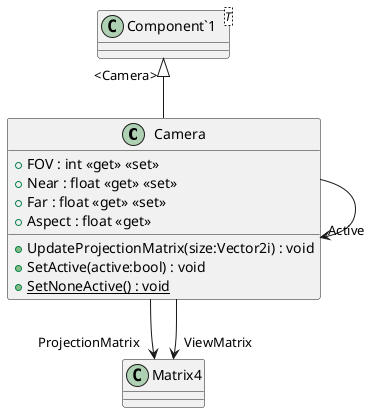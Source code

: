 @startuml
class Camera {
    + FOV : int <<get>> <<set>>
    + Near : float <<get>> <<set>>
    + Far : float <<get>> <<set>>
    + Aspect : float <<get>>
    + UpdateProjectionMatrix(size:Vector2i) : void
    + SetActive(active:bool) : void
    + {static} SetNoneActive() : void
}
class "Component`1"<T> {
}
"Component`1" "<Camera>" <|-- Camera
Camera --> "Active" Camera
Camera --> "ProjectionMatrix" Matrix4
Camera --> "ViewMatrix" Matrix4
@enduml
